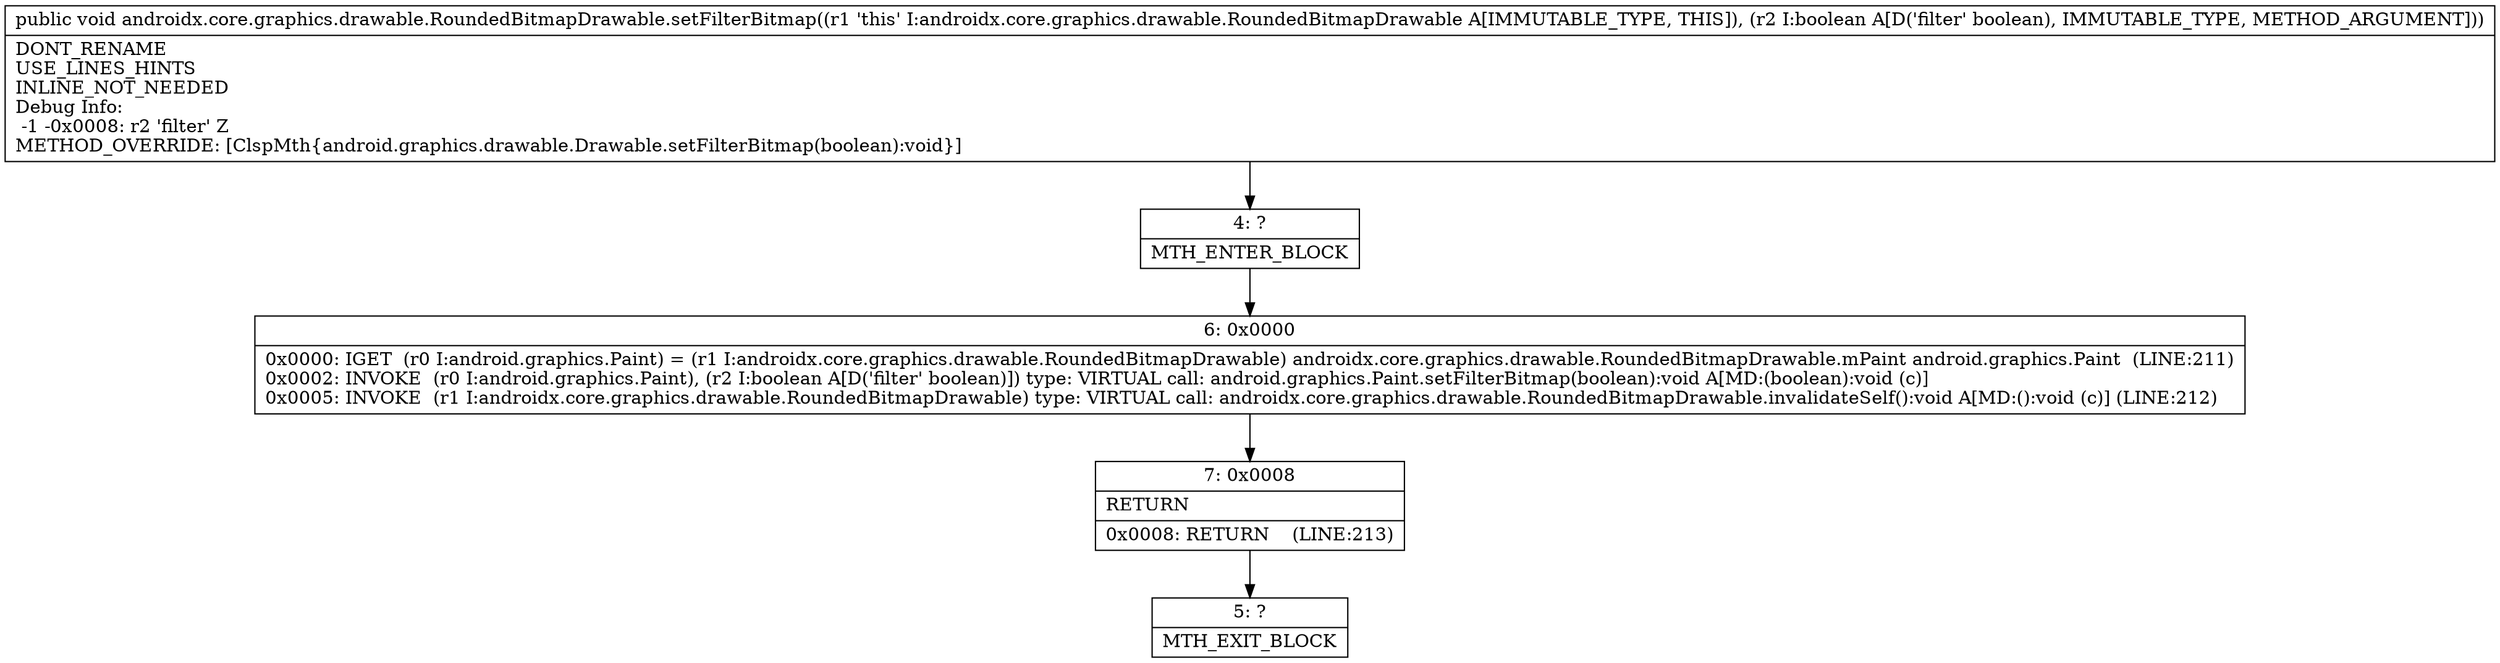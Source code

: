 digraph "CFG forandroidx.core.graphics.drawable.RoundedBitmapDrawable.setFilterBitmap(Z)V" {
Node_4 [shape=record,label="{4\:\ ?|MTH_ENTER_BLOCK\l}"];
Node_6 [shape=record,label="{6\:\ 0x0000|0x0000: IGET  (r0 I:android.graphics.Paint) = (r1 I:androidx.core.graphics.drawable.RoundedBitmapDrawable) androidx.core.graphics.drawable.RoundedBitmapDrawable.mPaint android.graphics.Paint  (LINE:211)\l0x0002: INVOKE  (r0 I:android.graphics.Paint), (r2 I:boolean A[D('filter' boolean)]) type: VIRTUAL call: android.graphics.Paint.setFilterBitmap(boolean):void A[MD:(boolean):void (c)]\l0x0005: INVOKE  (r1 I:androidx.core.graphics.drawable.RoundedBitmapDrawable) type: VIRTUAL call: androidx.core.graphics.drawable.RoundedBitmapDrawable.invalidateSelf():void A[MD:():void (c)] (LINE:212)\l}"];
Node_7 [shape=record,label="{7\:\ 0x0008|RETURN\l|0x0008: RETURN    (LINE:213)\l}"];
Node_5 [shape=record,label="{5\:\ ?|MTH_EXIT_BLOCK\l}"];
MethodNode[shape=record,label="{public void androidx.core.graphics.drawable.RoundedBitmapDrawable.setFilterBitmap((r1 'this' I:androidx.core.graphics.drawable.RoundedBitmapDrawable A[IMMUTABLE_TYPE, THIS]), (r2 I:boolean A[D('filter' boolean), IMMUTABLE_TYPE, METHOD_ARGUMENT]))  | DONT_RENAME\lUSE_LINES_HINTS\lINLINE_NOT_NEEDED\lDebug Info:\l  \-1 \-0x0008: r2 'filter' Z\lMETHOD_OVERRIDE: [ClspMth\{android.graphics.drawable.Drawable.setFilterBitmap(boolean):void\}]\l}"];
MethodNode -> Node_4;Node_4 -> Node_6;
Node_6 -> Node_7;
Node_7 -> Node_5;
}

